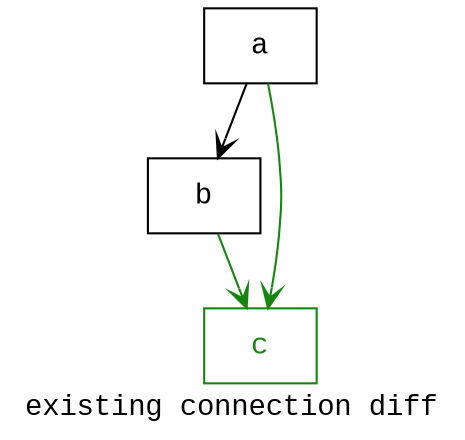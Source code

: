 digraph D {
    tooltip="existing connection diff";
    label="existing connection diff";
    bgcolor="#ffffff";
    fontcolor="#000000";
    fontname="Courier New";
    
    node1 [color="#000000",fontcolor="#000000",fontname="Courier New",shape="rectangle",tooltip="a",label="a"]
    
    node2 [color="#000000",fontcolor="#000000",fontname="Courier New",shape="rectangle",tooltip="b",label="b"]
    
    node3 [color="#158510",fontcolor="#158510",fontname="Courier New",shape="rectangle",tooltip="c",label="c"]
    
    node1 -> node2 [arrowhead="vee",color="#000000",tooltip="a\n   ->\nb",]
    node1 -> node3 [arrowhead="vee",color="#158510",tooltip="a\n   ->\nc",]
    node2 -> node3 [arrowhead="vee",color="#158510",tooltip="b\n   ->\nc",]
}
